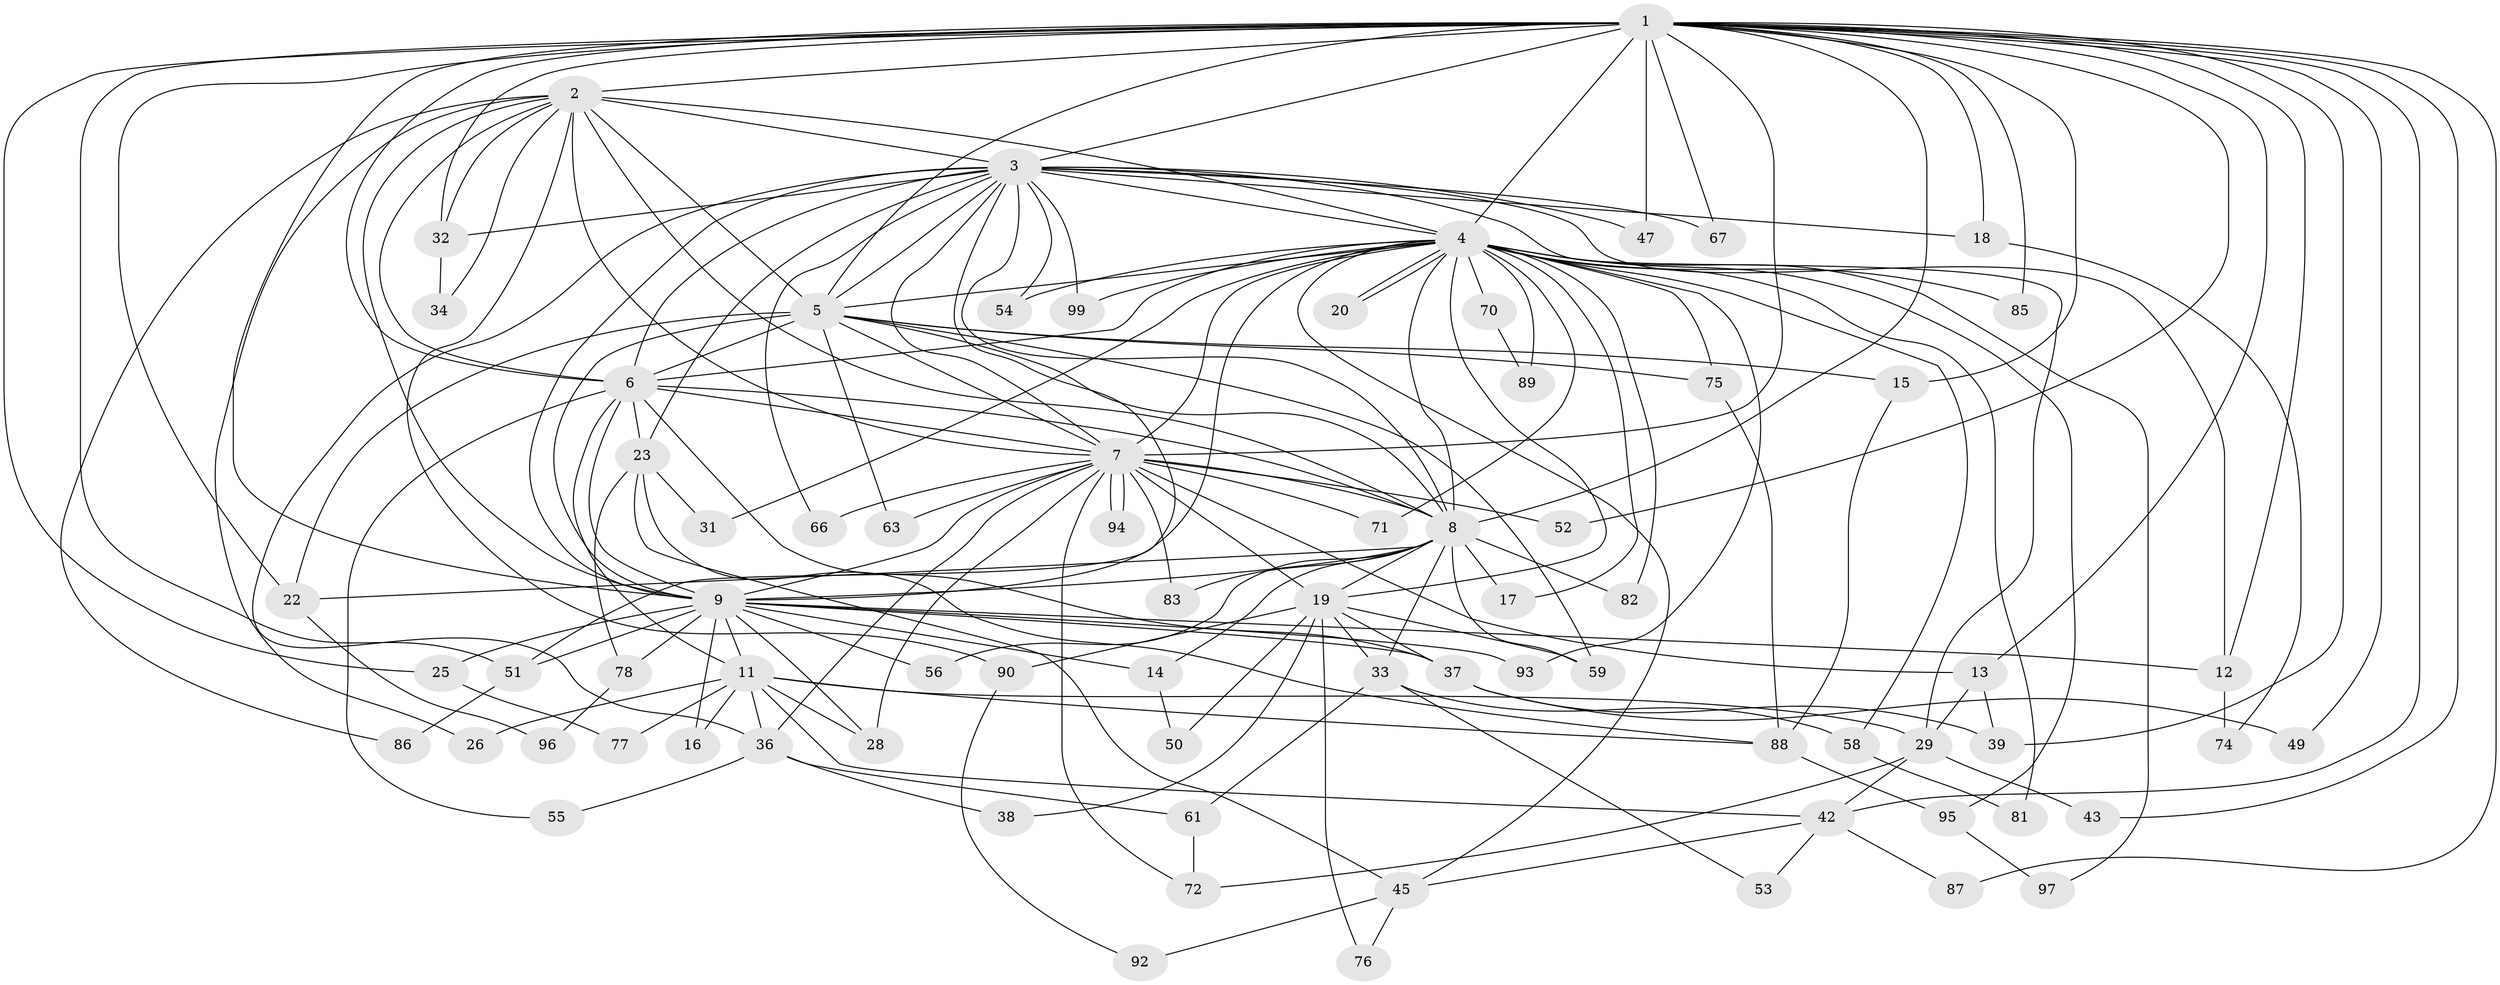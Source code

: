 // original degree distribution, {19: 0.01, 16: 0.03, 18: 0.02, 28: 0.01, 14: 0.01, 24: 0.01, 20: 0.01, 9: 0.01, 4: 0.1, 5: 0.04, 3: 0.18, 2: 0.52, 10: 0.01, 6: 0.04}
// Generated by graph-tools (version 1.1) at 2025/11/02/21/25 10:11:08]
// undirected, 75 vertices, 183 edges
graph export_dot {
graph [start="1"]
  node [color=gray90,style=filled];
  1 [super="+10"];
  2 [super="+84"];
  3 [super="+24"];
  4 [super="+62"];
  5 [super="+46"];
  6;
  7 [super="+64"];
  8 [super="+21"];
  9 [super="+41"];
  11 [super="+44"];
  12 [super="+30"];
  13;
  14;
  15;
  16;
  17;
  18;
  19 [super="+27"];
  20;
  22 [super="+60"];
  23 [super="+91"];
  25;
  26;
  28;
  29 [super="+35"];
  31;
  32 [super="+40"];
  33;
  34;
  36 [super="+80"];
  37 [super="+57"];
  38;
  39 [super="+65"];
  42 [super="+48"];
  43;
  45 [super="+73"];
  47;
  49 [super="+69"];
  50;
  51 [super="+98"];
  52;
  53;
  54;
  55;
  56;
  58;
  59 [super="+68"];
  61;
  63;
  66;
  67;
  70;
  71;
  72 [super="+79"];
  74;
  75;
  76;
  77;
  78;
  81;
  82;
  83;
  85;
  86;
  87;
  88 [super="+100"];
  89;
  90;
  92;
  93;
  94;
  95;
  96;
  97;
  99;
  1 -- 2 [weight=2];
  1 -- 3 [weight=2];
  1 -- 4 [weight=2];
  1 -- 5 [weight=2];
  1 -- 6 [weight=2];
  1 -- 7 [weight=2];
  1 -- 8 [weight=2];
  1 -- 9 [weight=2];
  1 -- 15;
  1 -- 22;
  1 -- 47;
  1 -- 49;
  1 -- 51;
  1 -- 52;
  1 -- 67;
  1 -- 85;
  1 -- 32;
  1 -- 39;
  1 -- 43;
  1 -- 13;
  1 -- 18;
  1 -- 87;
  1 -- 25;
  1 -- 42;
  1 -- 12;
  2 -- 3;
  2 -- 4;
  2 -- 5;
  2 -- 6;
  2 -- 7 [weight=2];
  2 -- 8 [weight=2];
  2 -- 9;
  2 -- 26;
  2 -- 32;
  2 -- 34;
  2 -- 86;
  2 -- 90;
  3 -- 4;
  3 -- 5 [weight=2];
  3 -- 6;
  3 -- 7;
  3 -- 8;
  3 -- 9;
  3 -- 12;
  3 -- 18;
  3 -- 23;
  3 -- 36;
  3 -- 47;
  3 -- 67;
  3 -- 99;
  3 -- 32;
  3 -- 66;
  3 -- 51;
  3 -- 54;
  3 -- 29;
  4 -- 5;
  4 -- 6;
  4 -- 7 [weight=2];
  4 -- 8;
  4 -- 9;
  4 -- 17;
  4 -- 20;
  4 -- 20;
  4 -- 31;
  4 -- 45;
  4 -- 54;
  4 -- 58;
  4 -- 70 [weight=2];
  4 -- 71;
  4 -- 75;
  4 -- 81;
  4 -- 82;
  4 -- 85;
  4 -- 89;
  4 -- 93;
  4 -- 95;
  4 -- 99;
  4 -- 97;
  4 -- 19;
  5 -- 6;
  5 -- 7;
  5 -- 8 [weight=2];
  5 -- 9;
  5 -- 15;
  5 -- 59;
  5 -- 63;
  5 -- 75;
  5 -- 22;
  6 -- 7 [weight=2];
  6 -- 8;
  6 -- 9;
  6 -- 11;
  6 -- 23;
  6 -- 55;
  6 -- 37;
  7 -- 8;
  7 -- 9;
  7 -- 13;
  7 -- 19;
  7 -- 28;
  7 -- 36;
  7 -- 52;
  7 -- 63;
  7 -- 66;
  7 -- 71;
  7 -- 72;
  7 -- 83;
  7 -- 94;
  7 -- 94;
  8 -- 9;
  8 -- 14;
  8 -- 17;
  8 -- 19;
  8 -- 22;
  8 -- 33;
  8 -- 56;
  8 -- 59;
  8 -- 83;
  8 -- 82;
  9 -- 11;
  9 -- 12;
  9 -- 14;
  9 -- 16;
  9 -- 25;
  9 -- 37;
  9 -- 56;
  9 -- 78;
  9 -- 93;
  9 -- 51;
  9 -- 28;
  11 -- 16;
  11 -- 26;
  11 -- 28;
  11 -- 42;
  11 -- 77;
  11 -- 88;
  11 -- 29;
  11 -- 36;
  12 -- 74;
  13 -- 29 [weight=2];
  13 -- 39;
  14 -- 50;
  15 -- 88;
  18 -- 74;
  19 -- 33;
  19 -- 37;
  19 -- 38;
  19 -- 50;
  19 -- 59;
  19 -- 76;
  19 -- 90;
  22 -- 96;
  23 -- 31;
  23 -- 78;
  23 -- 45;
  23 -- 88;
  25 -- 77;
  29 -- 42;
  29 -- 72;
  29 -- 43;
  32 -- 34;
  33 -- 53;
  33 -- 58;
  33 -- 61;
  36 -- 38;
  36 -- 55;
  36 -- 61;
  37 -- 49 [weight=2];
  37 -- 39;
  42 -- 45;
  42 -- 53;
  42 -- 87;
  45 -- 92;
  45 -- 76;
  51 -- 86;
  58 -- 81;
  61 -- 72;
  70 -- 89;
  75 -- 88;
  78 -- 96;
  88 -- 95;
  90 -- 92;
  95 -- 97;
}

